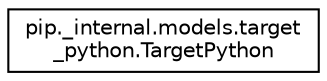 digraph "Graphical Class Hierarchy"
{
 // LATEX_PDF_SIZE
  edge [fontname="Helvetica",fontsize="10",labelfontname="Helvetica",labelfontsize="10"];
  node [fontname="Helvetica",fontsize="10",shape=record];
  rankdir="LR";
  Node0 [label="pip._internal.models.target\l_python.TargetPython",height=0.2,width=0.4,color="black", fillcolor="white", style="filled",URL="$classpip_1_1__internal_1_1models_1_1target__python_1_1TargetPython.html",tooltip=" "];
}
